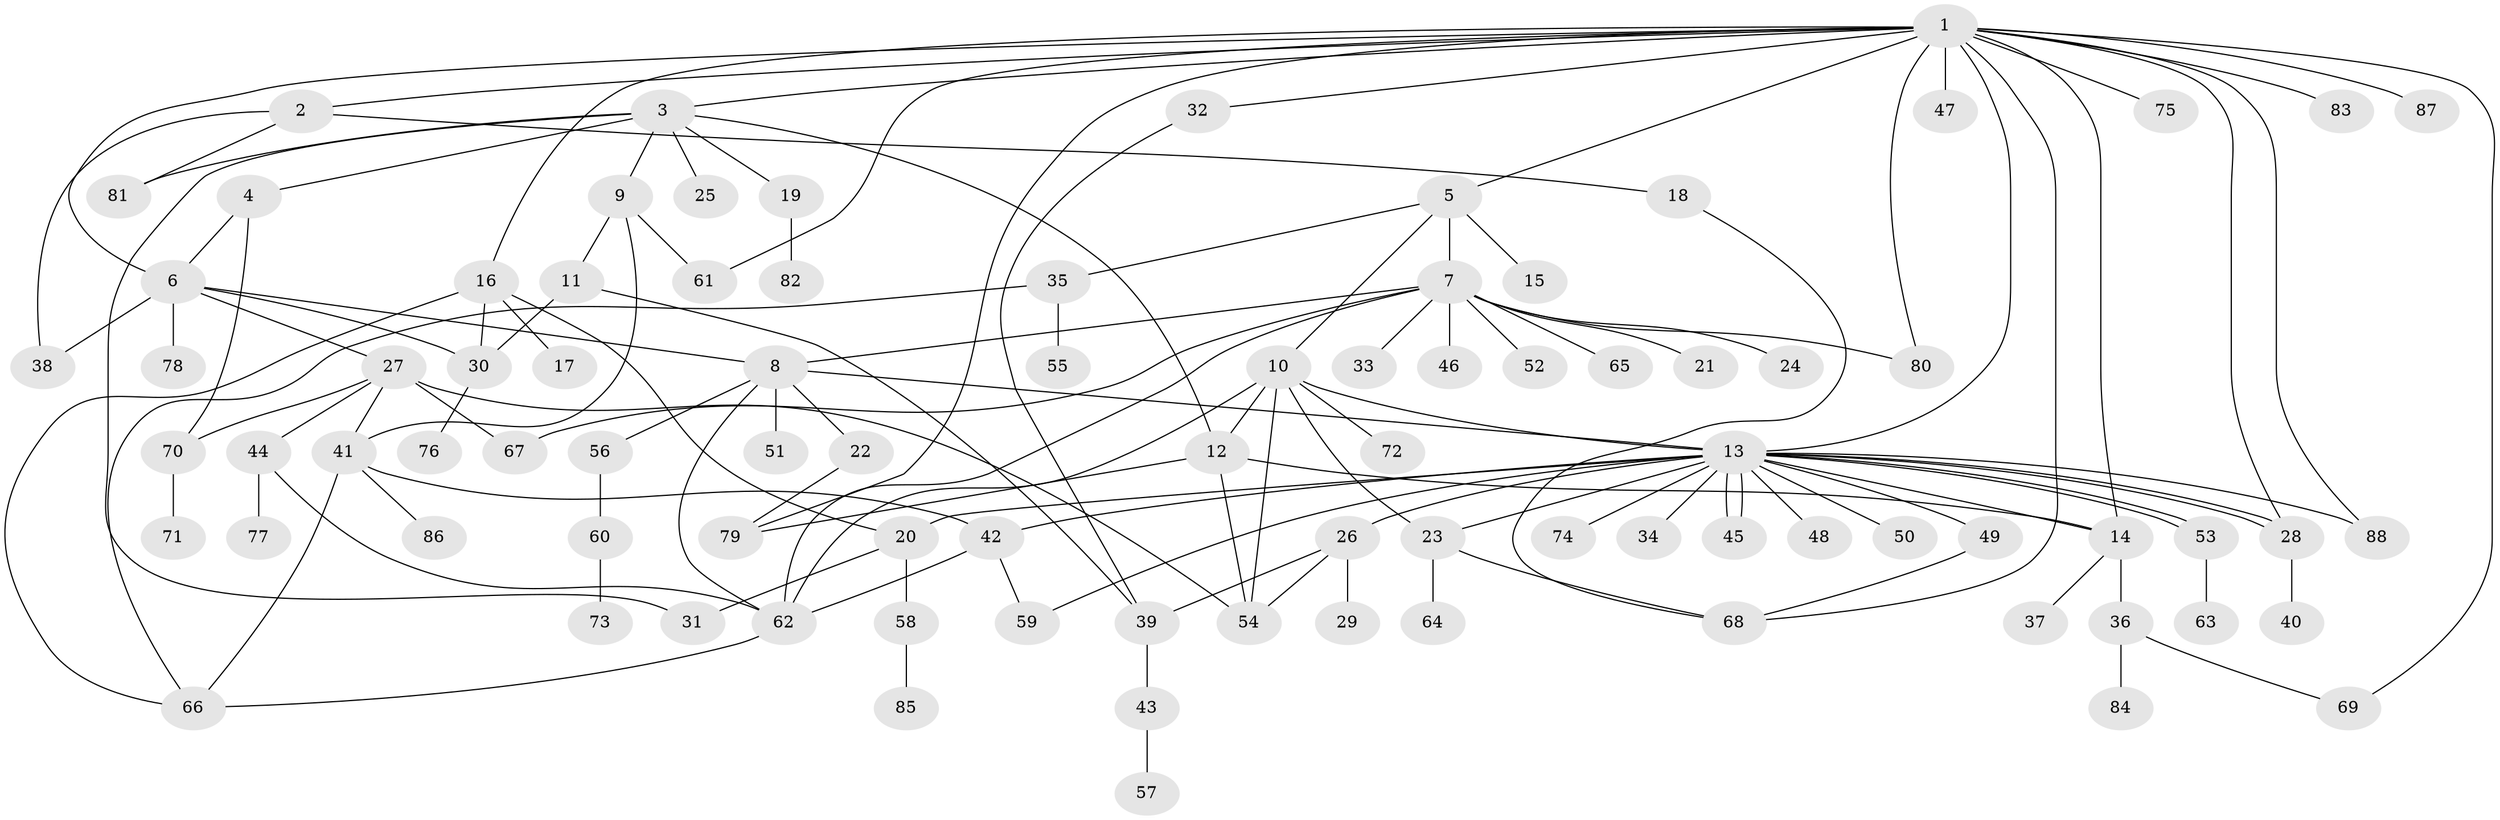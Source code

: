 // Generated by graph-tools (version 1.1) at 2025/49/03/09/25 03:49:49]
// undirected, 88 vertices, 131 edges
graph export_dot {
graph [start="1"]
  node [color=gray90,style=filled];
  1;
  2;
  3;
  4;
  5;
  6;
  7;
  8;
  9;
  10;
  11;
  12;
  13;
  14;
  15;
  16;
  17;
  18;
  19;
  20;
  21;
  22;
  23;
  24;
  25;
  26;
  27;
  28;
  29;
  30;
  31;
  32;
  33;
  34;
  35;
  36;
  37;
  38;
  39;
  40;
  41;
  42;
  43;
  44;
  45;
  46;
  47;
  48;
  49;
  50;
  51;
  52;
  53;
  54;
  55;
  56;
  57;
  58;
  59;
  60;
  61;
  62;
  63;
  64;
  65;
  66;
  67;
  68;
  69;
  70;
  71;
  72;
  73;
  74;
  75;
  76;
  77;
  78;
  79;
  80;
  81;
  82;
  83;
  84;
  85;
  86;
  87;
  88;
  1 -- 2;
  1 -- 3;
  1 -- 5;
  1 -- 6;
  1 -- 13;
  1 -- 14;
  1 -- 16;
  1 -- 28;
  1 -- 32;
  1 -- 47;
  1 -- 61;
  1 -- 68;
  1 -- 69;
  1 -- 75;
  1 -- 79;
  1 -- 80;
  1 -- 83;
  1 -- 87;
  1 -- 88;
  2 -- 18;
  2 -- 38;
  2 -- 81;
  3 -- 4;
  3 -- 9;
  3 -- 12;
  3 -- 19;
  3 -- 25;
  3 -- 31;
  3 -- 81;
  4 -- 6;
  4 -- 70;
  5 -- 7;
  5 -- 10;
  5 -- 15;
  5 -- 35;
  6 -- 8;
  6 -- 27;
  6 -- 30;
  6 -- 38;
  6 -- 78;
  7 -- 8;
  7 -- 21;
  7 -- 24;
  7 -- 33;
  7 -- 46;
  7 -- 52;
  7 -- 62;
  7 -- 65;
  7 -- 67;
  7 -- 80;
  8 -- 13;
  8 -- 22;
  8 -- 51;
  8 -- 56;
  8 -- 62;
  9 -- 11;
  9 -- 41;
  9 -- 61;
  10 -- 12;
  10 -- 13;
  10 -- 23;
  10 -- 54;
  10 -- 62;
  10 -- 72;
  11 -- 30;
  11 -- 39;
  12 -- 14;
  12 -- 54;
  12 -- 79;
  13 -- 14;
  13 -- 20;
  13 -- 23;
  13 -- 26;
  13 -- 28;
  13 -- 28;
  13 -- 34;
  13 -- 42;
  13 -- 45;
  13 -- 45;
  13 -- 48;
  13 -- 49;
  13 -- 50;
  13 -- 53;
  13 -- 53;
  13 -- 59;
  13 -- 74;
  13 -- 88;
  14 -- 36;
  14 -- 37;
  16 -- 17;
  16 -- 20;
  16 -- 30;
  16 -- 66;
  18 -- 68;
  19 -- 82;
  20 -- 31;
  20 -- 58;
  22 -- 79;
  23 -- 64;
  23 -- 68;
  26 -- 29;
  26 -- 39;
  26 -- 54;
  27 -- 41;
  27 -- 44;
  27 -- 54;
  27 -- 67;
  27 -- 70;
  28 -- 40;
  30 -- 76;
  32 -- 39;
  35 -- 55;
  35 -- 66;
  36 -- 69;
  36 -- 84;
  39 -- 43;
  41 -- 42;
  41 -- 66;
  41 -- 86;
  42 -- 59;
  42 -- 62;
  43 -- 57;
  44 -- 62;
  44 -- 77;
  49 -- 68;
  53 -- 63;
  56 -- 60;
  58 -- 85;
  60 -- 73;
  62 -- 66;
  70 -- 71;
}
